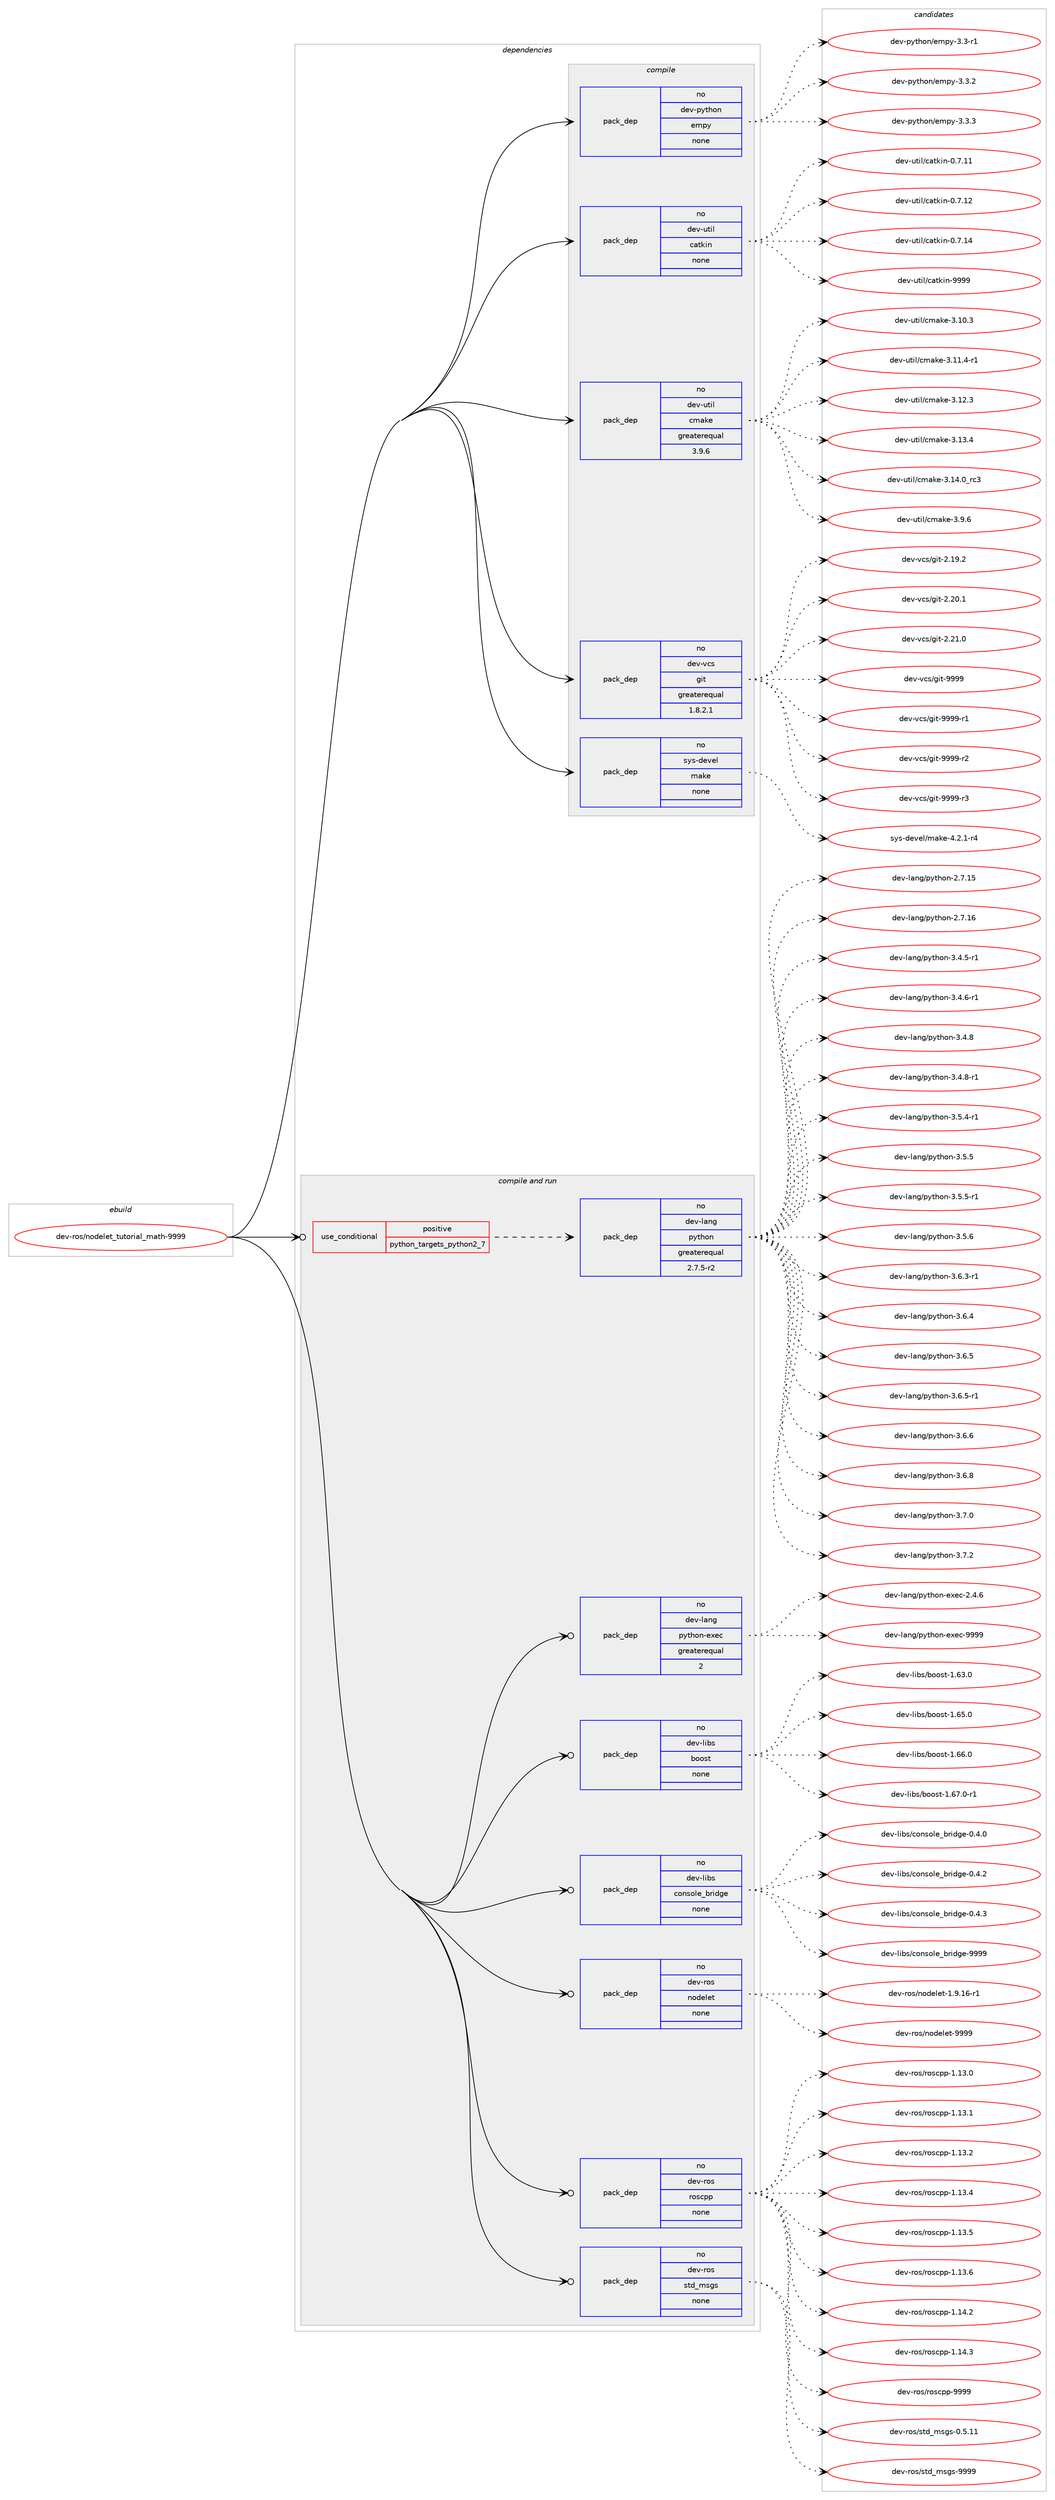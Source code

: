 digraph prolog {

# *************
# Graph options
# *************

newrank=true;
concentrate=true;
compound=true;
graph [rankdir=LR,fontname=Helvetica,fontsize=10,ranksep=1.5];#, ranksep=2.5, nodesep=0.2];
edge  [arrowhead=vee];
node  [fontname=Helvetica,fontsize=10];

# **********
# The ebuild
# **********

subgraph cluster_leftcol {
color=gray;
rank=same;
label=<<i>ebuild</i>>;
id [label="dev-ros/nodelet_tutorial_math-9999", color=red, width=4, href="../dev-ros/nodelet_tutorial_math-9999.svg"];
}

# ****************
# The dependencies
# ****************

subgraph cluster_midcol {
color=gray;
label=<<i>dependencies</i>>;
subgraph cluster_compile {
fillcolor="#eeeeee";
style=filled;
label=<<i>compile</i>>;
subgraph pack1048227 {
dependency1460826 [label=<<TABLE BORDER="0" CELLBORDER="1" CELLSPACING="0" CELLPADDING="4" WIDTH="220"><TR><TD ROWSPAN="6" CELLPADDING="30">pack_dep</TD></TR><TR><TD WIDTH="110">no</TD></TR><TR><TD>dev-python</TD></TR><TR><TD>empy</TD></TR><TR><TD>none</TD></TR><TR><TD></TD></TR></TABLE>>, shape=none, color=blue];
}
id:e -> dependency1460826:w [weight=20,style="solid",arrowhead="vee"];
subgraph pack1048228 {
dependency1460827 [label=<<TABLE BORDER="0" CELLBORDER="1" CELLSPACING="0" CELLPADDING="4" WIDTH="220"><TR><TD ROWSPAN="6" CELLPADDING="30">pack_dep</TD></TR><TR><TD WIDTH="110">no</TD></TR><TR><TD>dev-util</TD></TR><TR><TD>catkin</TD></TR><TR><TD>none</TD></TR><TR><TD></TD></TR></TABLE>>, shape=none, color=blue];
}
id:e -> dependency1460827:w [weight=20,style="solid",arrowhead="vee"];
subgraph pack1048229 {
dependency1460828 [label=<<TABLE BORDER="0" CELLBORDER="1" CELLSPACING="0" CELLPADDING="4" WIDTH="220"><TR><TD ROWSPAN="6" CELLPADDING="30">pack_dep</TD></TR><TR><TD WIDTH="110">no</TD></TR><TR><TD>dev-util</TD></TR><TR><TD>cmake</TD></TR><TR><TD>greaterequal</TD></TR><TR><TD>3.9.6</TD></TR></TABLE>>, shape=none, color=blue];
}
id:e -> dependency1460828:w [weight=20,style="solid",arrowhead="vee"];
subgraph pack1048230 {
dependency1460829 [label=<<TABLE BORDER="0" CELLBORDER="1" CELLSPACING="0" CELLPADDING="4" WIDTH="220"><TR><TD ROWSPAN="6" CELLPADDING="30">pack_dep</TD></TR><TR><TD WIDTH="110">no</TD></TR><TR><TD>dev-vcs</TD></TR><TR><TD>git</TD></TR><TR><TD>greaterequal</TD></TR><TR><TD>1.8.2.1</TD></TR></TABLE>>, shape=none, color=blue];
}
id:e -> dependency1460829:w [weight=20,style="solid",arrowhead="vee"];
subgraph pack1048231 {
dependency1460830 [label=<<TABLE BORDER="0" CELLBORDER="1" CELLSPACING="0" CELLPADDING="4" WIDTH="220"><TR><TD ROWSPAN="6" CELLPADDING="30">pack_dep</TD></TR><TR><TD WIDTH="110">no</TD></TR><TR><TD>sys-devel</TD></TR><TR><TD>make</TD></TR><TR><TD>none</TD></TR><TR><TD></TD></TR></TABLE>>, shape=none, color=blue];
}
id:e -> dependency1460830:w [weight=20,style="solid",arrowhead="vee"];
}
subgraph cluster_compileandrun {
fillcolor="#eeeeee";
style=filled;
label=<<i>compile and run</i>>;
subgraph cond389209 {
dependency1460831 [label=<<TABLE BORDER="0" CELLBORDER="1" CELLSPACING="0" CELLPADDING="4"><TR><TD ROWSPAN="3" CELLPADDING="10">use_conditional</TD></TR><TR><TD>positive</TD></TR><TR><TD>python_targets_python2_7</TD></TR></TABLE>>, shape=none, color=red];
subgraph pack1048232 {
dependency1460832 [label=<<TABLE BORDER="0" CELLBORDER="1" CELLSPACING="0" CELLPADDING="4" WIDTH="220"><TR><TD ROWSPAN="6" CELLPADDING="30">pack_dep</TD></TR><TR><TD WIDTH="110">no</TD></TR><TR><TD>dev-lang</TD></TR><TR><TD>python</TD></TR><TR><TD>greaterequal</TD></TR><TR><TD>2.7.5-r2</TD></TR></TABLE>>, shape=none, color=blue];
}
dependency1460831:e -> dependency1460832:w [weight=20,style="dashed",arrowhead="vee"];
}
id:e -> dependency1460831:w [weight=20,style="solid",arrowhead="odotvee"];
subgraph pack1048233 {
dependency1460833 [label=<<TABLE BORDER="0" CELLBORDER="1" CELLSPACING="0" CELLPADDING="4" WIDTH="220"><TR><TD ROWSPAN="6" CELLPADDING="30">pack_dep</TD></TR><TR><TD WIDTH="110">no</TD></TR><TR><TD>dev-lang</TD></TR><TR><TD>python-exec</TD></TR><TR><TD>greaterequal</TD></TR><TR><TD>2</TD></TR></TABLE>>, shape=none, color=blue];
}
id:e -> dependency1460833:w [weight=20,style="solid",arrowhead="odotvee"];
subgraph pack1048234 {
dependency1460834 [label=<<TABLE BORDER="0" CELLBORDER="1" CELLSPACING="0" CELLPADDING="4" WIDTH="220"><TR><TD ROWSPAN="6" CELLPADDING="30">pack_dep</TD></TR><TR><TD WIDTH="110">no</TD></TR><TR><TD>dev-libs</TD></TR><TR><TD>boost</TD></TR><TR><TD>none</TD></TR><TR><TD></TD></TR></TABLE>>, shape=none, color=blue];
}
id:e -> dependency1460834:w [weight=20,style="solid",arrowhead="odotvee"];
subgraph pack1048235 {
dependency1460835 [label=<<TABLE BORDER="0" CELLBORDER="1" CELLSPACING="0" CELLPADDING="4" WIDTH="220"><TR><TD ROWSPAN="6" CELLPADDING="30">pack_dep</TD></TR><TR><TD WIDTH="110">no</TD></TR><TR><TD>dev-libs</TD></TR><TR><TD>console_bridge</TD></TR><TR><TD>none</TD></TR><TR><TD></TD></TR></TABLE>>, shape=none, color=blue];
}
id:e -> dependency1460835:w [weight=20,style="solid",arrowhead="odotvee"];
subgraph pack1048236 {
dependency1460836 [label=<<TABLE BORDER="0" CELLBORDER="1" CELLSPACING="0" CELLPADDING="4" WIDTH="220"><TR><TD ROWSPAN="6" CELLPADDING="30">pack_dep</TD></TR><TR><TD WIDTH="110">no</TD></TR><TR><TD>dev-ros</TD></TR><TR><TD>nodelet</TD></TR><TR><TD>none</TD></TR><TR><TD></TD></TR></TABLE>>, shape=none, color=blue];
}
id:e -> dependency1460836:w [weight=20,style="solid",arrowhead="odotvee"];
subgraph pack1048237 {
dependency1460837 [label=<<TABLE BORDER="0" CELLBORDER="1" CELLSPACING="0" CELLPADDING="4" WIDTH="220"><TR><TD ROWSPAN="6" CELLPADDING="30">pack_dep</TD></TR><TR><TD WIDTH="110">no</TD></TR><TR><TD>dev-ros</TD></TR><TR><TD>roscpp</TD></TR><TR><TD>none</TD></TR><TR><TD></TD></TR></TABLE>>, shape=none, color=blue];
}
id:e -> dependency1460837:w [weight=20,style="solid",arrowhead="odotvee"];
subgraph pack1048238 {
dependency1460838 [label=<<TABLE BORDER="0" CELLBORDER="1" CELLSPACING="0" CELLPADDING="4" WIDTH="220"><TR><TD ROWSPAN="6" CELLPADDING="30">pack_dep</TD></TR><TR><TD WIDTH="110">no</TD></TR><TR><TD>dev-ros</TD></TR><TR><TD>std_msgs</TD></TR><TR><TD>none</TD></TR><TR><TD></TD></TR></TABLE>>, shape=none, color=blue];
}
id:e -> dependency1460838:w [weight=20,style="solid",arrowhead="odotvee"];
}
subgraph cluster_run {
fillcolor="#eeeeee";
style=filled;
label=<<i>run</i>>;
}
}

# **************
# The candidates
# **************

subgraph cluster_choices {
rank=same;
color=gray;
label=<<i>candidates</i>>;

subgraph choice1048227 {
color=black;
nodesep=1;
choice1001011184511212111610411111047101109112121455146514511449 [label="dev-python/empy-3.3-r1", color=red, width=4,href="../dev-python/empy-3.3-r1.svg"];
choice1001011184511212111610411111047101109112121455146514650 [label="dev-python/empy-3.3.2", color=red, width=4,href="../dev-python/empy-3.3.2.svg"];
choice1001011184511212111610411111047101109112121455146514651 [label="dev-python/empy-3.3.3", color=red, width=4,href="../dev-python/empy-3.3.3.svg"];
dependency1460826:e -> choice1001011184511212111610411111047101109112121455146514511449:w [style=dotted,weight="100"];
dependency1460826:e -> choice1001011184511212111610411111047101109112121455146514650:w [style=dotted,weight="100"];
dependency1460826:e -> choice1001011184511212111610411111047101109112121455146514651:w [style=dotted,weight="100"];
}
subgraph choice1048228 {
color=black;
nodesep=1;
choice1001011184511711610510847999711610710511045484655464949 [label="dev-util/catkin-0.7.11", color=red, width=4,href="../dev-util/catkin-0.7.11.svg"];
choice1001011184511711610510847999711610710511045484655464950 [label="dev-util/catkin-0.7.12", color=red, width=4,href="../dev-util/catkin-0.7.12.svg"];
choice1001011184511711610510847999711610710511045484655464952 [label="dev-util/catkin-0.7.14", color=red, width=4,href="../dev-util/catkin-0.7.14.svg"];
choice100101118451171161051084799971161071051104557575757 [label="dev-util/catkin-9999", color=red, width=4,href="../dev-util/catkin-9999.svg"];
dependency1460827:e -> choice1001011184511711610510847999711610710511045484655464949:w [style=dotted,weight="100"];
dependency1460827:e -> choice1001011184511711610510847999711610710511045484655464950:w [style=dotted,weight="100"];
dependency1460827:e -> choice1001011184511711610510847999711610710511045484655464952:w [style=dotted,weight="100"];
dependency1460827:e -> choice100101118451171161051084799971161071051104557575757:w [style=dotted,weight="100"];
}
subgraph choice1048229 {
color=black;
nodesep=1;
choice1001011184511711610510847991099710710145514649484651 [label="dev-util/cmake-3.10.3", color=red, width=4,href="../dev-util/cmake-3.10.3.svg"];
choice10010111845117116105108479910997107101455146494946524511449 [label="dev-util/cmake-3.11.4-r1", color=red, width=4,href="../dev-util/cmake-3.11.4-r1.svg"];
choice1001011184511711610510847991099710710145514649504651 [label="dev-util/cmake-3.12.3", color=red, width=4,href="../dev-util/cmake-3.12.3.svg"];
choice1001011184511711610510847991099710710145514649514652 [label="dev-util/cmake-3.13.4", color=red, width=4,href="../dev-util/cmake-3.13.4.svg"];
choice1001011184511711610510847991099710710145514649524648951149951 [label="dev-util/cmake-3.14.0_rc3", color=red, width=4,href="../dev-util/cmake-3.14.0_rc3.svg"];
choice10010111845117116105108479910997107101455146574654 [label="dev-util/cmake-3.9.6", color=red, width=4,href="../dev-util/cmake-3.9.6.svg"];
dependency1460828:e -> choice1001011184511711610510847991099710710145514649484651:w [style=dotted,weight="100"];
dependency1460828:e -> choice10010111845117116105108479910997107101455146494946524511449:w [style=dotted,weight="100"];
dependency1460828:e -> choice1001011184511711610510847991099710710145514649504651:w [style=dotted,weight="100"];
dependency1460828:e -> choice1001011184511711610510847991099710710145514649514652:w [style=dotted,weight="100"];
dependency1460828:e -> choice1001011184511711610510847991099710710145514649524648951149951:w [style=dotted,weight="100"];
dependency1460828:e -> choice10010111845117116105108479910997107101455146574654:w [style=dotted,weight="100"];
}
subgraph choice1048230 {
color=black;
nodesep=1;
choice10010111845118991154710310511645504649574650 [label="dev-vcs/git-2.19.2", color=red, width=4,href="../dev-vcs/git-2.19.2.svg"];
choice10010111845118991154710310511645504650484649 [label="dev-vcs/git-2.20.1", color=red, width=4,href="../dev-vcs/git-2.20.1.svg"];
choice10010111845118991154710310511645504650494648 [label="dev-vcs/git-2.21.0", color=red, width=4,href="../dev-vcs/git-2.21.0.svg"];
choice1001011184511899115471031051164557575757 [label="dev-vcs/git-9999", color=red, width=4,href="../dev-vcs/git-9999.svg"];
choice10010111845118991154710310511645575757574511449 [label="dev-vcs/git-9999-r1", color=red, width=4,href="../dev-vcs/git-9999-r1.svg"];
choice10010111845118991154710310511645575757574511450 [label="dev-vcs/git-9999-r2", color=red, width=4,href="../dev-vcs/git-9999-r2.svg"];
choice10010111845118991154710310511645575757574511451 [label="dev-vcs/git-9999-r3", color=red, width=4,href="../dev-vcs/git-9999-r3.svg"];
dependency1460829:e -> choice10010111845118991154710310511645504649574650:w [style=dotted,weight="100"];
dependency1460829:e -> choice10010111845118991154710310511645504650484649:w [style=dotted,weight="100"];
dependency1460829:e -> choice10010111845118991154710310511645504650494648:w [style=dotted,weight="100"];
dependency1460829:e -> choice1001011184511899115471031051164557575757:w [style=dotted,weight="100"];
dependency1460829:e -> choice10010111845118991154710310511645575757574511449:w [style=dotted,weight="100"];
dependency1460829:e -> choice10010111845118991154710310511645575757574511450:w [style=dotted,weight="100"];
dependency1460829:e -> choice10010111845118991154710310511645575757574511451:w [style=dotted,weight="100"];
}
subgraph choice1048231 {
color=black;
nodesep=1;
choice1151211154510010111810110847109971071014552465046494511452 [label="sys-devel/make-4.2.1-r4", color=red, width=4,href="../sys-devel/make-4.2.1-r4.svg"];
dependency1460830:e -> choice1151211154510010111810110847109971071014552465046494511452:w [style=dotted,weight="100"];
}
subgraph choice1048232 {
color=black;
nodesep=1;
choice10010111845108971101034711212111610411111045504655464953 [label="dev-lang/python-2.7.15", color=red, width=4,href="../dev-lang/python-2.7.15.svg"];
choice10010111845108971101034711212111610411111045504655464954 [label="dev-lang/python-2.7.16", color=red, width=4,href="../dev-lang/python-2.7.16.svg"];
choice1001011184510897110103471121211161041111104551465246534511449 [label="dev-lang/python-3.4.5-r1", color=red, width=4,href="../dev-lang/python-3.4.5-r1.svg"];
choice1001011184510897110103471121211161041111104551465246544511449 [label="dev-lang/python-3.4.6-r1", color=red, width=4,href="../dev-lang/python-3.4.6-r1.svg"];
choice100101118451089711010347112121116104111110455146524656 [label="dev-lang/python-3.4.8", color=red, width=4,href="../dev-lang/python-3.4.8.svg"];
choice1001011184510897110103471121211161041111104551465246564511449 [label="dev-lang/python-3.4.8-r1", color=red, width=4,href="../dev-lang/python-3.4.8-r1.svg"];
choice1001011184510897110103471121211161041111104551465346524511449 [label="dev-lang/python-3.5.4-r1", color=red, width=4,href="../dev-lang/python-3.5.4-r1.svg"];
choice100101118451089711010347112121116104111110455146534653 [label="dev-lang/python-3.5.5", color=red, width=4,href="../dev-lang/python-3.5.5.svg"];
choice1001011184510897110103471121211161041111104551465346534511449 [label="dev-lang/python-3.5.5-r1", color=red, width=4,href="../dev-lang/python-3.5.5-r1.svg"];
choice100101118451089711010347112121116104111110455146534654 [label="dev-lang/python-3.5.6", color=red, width=4,href="../dev-lang/python-3.5.6.svg"];
choice1001011184510897110103471121211161041111104551465446514511449 [label="dev-lang/python-3.6.3-r1", color=red, width=4,href="../dev-lang/python-3.6.3-r1.svg"];
choice100101118451089711010347112121116104111110455146544652 [label="dev-lang/python-3.6.4", color=red, width=4,href="../dev-lang/python-3.6.4.svg"];
choice100101118451089711010347112121116104111110455146544653 [label="dev-lang/python-3.6.5", color=red, width=4,href="../dev-lang/python-3.6.5.svg"];
choice1001011184510897110103471121211161041111104551465446534511449 [label="dev-lang/python-3.6.5-r1", color=red, width=4,href="../dev-lang/python-3.6.5-r1.svg"];
choice100101118451089711010347112121116104111110455146544654 [label="dev-lang/python-3.6.6", color=red, width=4,href="../dev-lang/python-3.6.6.svg"];
choice100101118451089711010347112121116104111110455146544656 [label="dev-lang/python-3.6.8", color=red, width=4,href="../dev-lang/python-3.6.8.svg"];
choice100101118451089711010347112121116104111110455146554648 [label="dev-lang/python-3.7.0", color=red, width=4,href="../dev-lang/python-3.7.0.svg"];
choice100101118451089711010347112121116104111110455146554650 [label="dev-lang/python-3.7.2", color=red, width=4,href="../dev-lang/python-3.7.2.svg"];
dependency1460832:e -> choice10010111845108971101034711212111610411111045504655464953:w [style=dotted,weight="100"];
dependency1460832:e -> choice10010111845108971101034711212111610411111045504655464954:w [style=dotted,weight="100"];
dependency1460832:e -> choice1001011184510897110103471121211161041111104551465246534511449:w [style=dotted,weight="100"];
dependency1460832:e -> choice1001011184510897110103471121211161041111104551465246544511449:w [style=dotted,weight="100"];
dependency1460832:e -> choice100101118451089711010347112121116104111110455146524656:w [style=dotted,weight="100"];
dependency1460832:e -> choice1001011184510897110103471121211161041111104551465246564511449:w [style=dotted,weight="100"];
dependency1460832:e -> choice1001011184510897110103471121211161041111104551465346524511449:w [style=dotted,weight="100"];
dependency1460832:e -> choice100101118451089711010347112121116104111110455146534653:w [style=dotted,weight="100"];
dependency1460832:e -> choice1001011184510897110103471121211161041111104551465346534511449:w [style=dotted,weight="100"];
dependency1460832:e -> choice100101118451089711010347112121116104111110455146534654:w [style=dotted,weight="100"];
dependency1460832:e -> choice1001011184510897110103471121211161041111104551465446514511449:w [style=dotted,weight="100"];
dependency1460832:e -> choice100101118451089711010347112121116104111110455146544652:w [style=dotted,weight="100"];
dependency1460832:e -> choice100101118451089711010347112121116104111110455146544653:w [style=dotted,weight="100"];
dependency1460832:e -> choice1001011184510897110103471121211161041111104551465446534511449:w [style=dotted,weight="100"];
dependency1460832:e -> choice100101118451089711010347112121116104111110455146544654:w [style=dotted,weight="100"];
dependency1460832:e -> choice100101118451089711010347112121116104111110455146544656:w [style=dotted,weight="100"];
dependency1460832:e -> choice100101118451089711010347112121116104111110455146554648:w [style=dotted,weight="100"];
dependency1460832:e -> choice100101118451089711010347112121116104111110455146554650:w [style=dotted,weight="100"];
}
subgraph choice1048233 {
color=black;
nodesep=1;
choice1001011184510897110103471121211161041111104510112010199455046524654 [label="dev-lang/python-exec-2.4.6", color=red, width=4,href="../dev-lang/python-exec-2.4.6.svg"];
choice10010111845108971101034711212111610411111045101120101994557575757 [label="dev-lang/python-exec-9999", color=red, width=4,href="../dev-lang/python-exec-9999.svg"];
dependency1460833:e -> choice1001011184510897110103471121211161041111104510112010199455046524654:w [style=dotted,weight="100"];
dependency1460833:e -> choice10010111845108971101034711212111610411111045101120101994557575757:w [style=dotted,weight="100"];
}
subgraph choice1048234 {
color=black;
nodesep=1;
choice1001011184510810598115479811111111511645494654514648 [label="dev-libs/boost-1.63.0", color=red, width=4,href="../dev-libs/boost-1.63.0.svg"];
choice1001011184510810598115479811111111511645494654534648 [label="dev-libs/boost-1.65.0", color=red, width=4,href="../dev-libs/boost-1.65.0.svg"];
choice1001011184510810598115479811111111511645494654544648 [label="dev-libs/boost-1.66.0", color=red, width=4,href="../dev-libs/boost-1.66.0.svg"];
choice10010111845108105981154798111111115116454946545546484511449 [label="dev-libs/boost-1.67.0-r1", color=red, width=4,href="../dev-libs/boost-1.67.0-r1.svg"];
dependency1460834:e -> choice1001011184510810598115479811111111511645494654514648:w [style=dotted,weight="100"];
dependency1460834:e -> choice1001011184510810598115479811111111511645494654534648:w [style=dotted,weight="100"];
dependency1460834:e -> choice1001011184510810598115479811111111511645494654544648:w [style=dotted,weight="100"];
dependency1460834:e -> choice10010111845108105981154798111111115116454946545546484511449:w [style=dotted,weight="100"];
}
subgraph choice1048235 {
color=black;
nodesep=1;
choice100101118451081059811547991111101151111081019598114105100103101454846524648 [label="dev-libs/console_bridge-0.4.0", color=red, width=4,href="../dev-libs/console_bridge-0.4.0.svg"];
choice100101118451081059811547991111101151111081019598114105100103101454846524650 [label="dev-libs/console_bridge-0.4.2", color=red, width=4,href="../dev-libs/console_bridge-0.4.2.svg"];
choice100101118451081059811547991111101151111081019598114105100103101454846524651 [label="dev-libs/console_bridge-0.4.3", color=red, width=4,href="../dev-libs/console_bridge-0.4.3.svg"];
choice1001011184510810598115479911111011511110810195981141051001031014557575757 [label="dev-libs/console_bridge-9999", color=red, width=4,href="../dev-libs/console_bridge-9999.svg"];
dependency1460835:e -> choice100101118451081059811547991111101151111081019598114105100103101454846524648:w [style=dotted,weight="100"];
dependency1460835:e -> choice100101118451081059811547991111101151111081019598114105100103101454846524650:w [style=dotted,weight="100"];
dependency1460835:e -> choice100101118451081059811547991111101151111081019598114105100103101454846524651:w [style=dotted,weight="100"];
dependency1460835:e -> choice1001011184510810598115479911111011511110810195981141051001031014557575757:w [style=dotted,weight="100"];
}
subgraph choice1048236 {
color=black;
nodesep=1;
choice1001011184511411111547110111100101108101116454946574649544511449 [label="dev-ros/nodelet-1.9.16-r1", color=red, width=4,href="../dev-ros/nodelet-1.9.16-r1.svg"];
choice10010111845114111115471101111001011081011164557575757 [label="dev-ros/nodelet-9999", color=red, width=4,href="../dev-ros/nodelet-9999.svg"];
dependency1460836:e -> choice1001011184511411111547110111100101108101116454946574649544511449:w [style=dotted,weight="100"];
dependency1460836:e -> choice10010111845114111115471101111001011081011164557575757:w [style=dotted,weight="100"];
}
subgraph choice1048237 {
color=black;
nodesep=1;
choice10010111845114111115471141111159911211245494649514648 [label="dev-ros/roscpp-1.13.0", color=red, width=4,href="../dev-ros/roscpp-1.13.0.svg"];
choice10010111845114111115471141111159911211245494649514649 [label="dev-ros/roscpp-1.13.1", color=red, width=4,href="../dev-ros/roscpp-1.13.1.svg"];
choice10010111845114111115471141111159911211245494649514650 [label="dev-ros/roscpp-1.13.2", color=red, width=4,href="../dev-ros/roscpp-1.13.2.svg"];
choice10010111845114111115471141111159911211245494649514652 [label="dev-ros/roscpp-1.13.4", color=red, width=4,href="../dev-ros/roscpp-1.13.4.svg"];
choice10010111845114111115471141111159911211245494649514653 [label="dev-ros/roscpp-1.13.5", color=red, width=4,href="../dev-ros/roscpp-1.13.5.svg"];
choice10010111845114111115471141111159911211245494649514654 [label="dev-ros/roscpp-1.13.6", color=red, width=4,href="../dev-ros/roscpp-1.13.6.svg"];
choice10010111845114111115471141111159911211245494649524650 [label="dev-ros/roscpp-1.14.2", color=red, width=4,href="../dev-ros/roscpp-1.14.2.svg"];
choice10010111845114111115471141111159911211245494649524651 [label="dev-ros/roscpp-1.14.3", color=red, width=4,href="../dev-ros/roscpp-1.14.3.svg"];
choice1001011184511411111547114111115991121124557575757 [label="dev-ros/roscpp-9999", color=red, width=4,href="../dev-ros/roscpp-9999.svg"];
dependency1460837:e -> choice10010111845114111115471141111159911211245494649514648:w [style=dotted,weight="100"];
dependency1460837:e -> choice10010111845114111115471141111159911211245494649514649:w [style=dotted,weight="100"];
dependency1460837:e -> choice10010111845114111115471141111159911211245494649514650:w [style=dotted,weight="100"];
dependency1460837:e -> choice10010111845114111115471141111159911211245494649514652:w [style=dotted,weight="100"];
dependency1460837:e -> choice10010111845114111115471141111159911211245494649514653:w [style=dotted,weight="100"];
dependency1460837:e -> choice10010111845114111115471141111159911211245494649514654:w [style=dotted,weight="100"];
dependency1460837:e -> choice10010111845114111115471141111159911211245494649524650:w [style=dotted,weight="100"];
dependency1460837:e -> choice10010111845114111115471141111159911211245494649524651:w [style=dotted,weight="100"];
dependency1460837:e -> choice1001011184511411111547114111115991121124557575757:w [style=dotted,weight="100"];
}
subgraph choice1048238 {
color=black;
nodesep=1;
choice10010111845114111115471151161009510911510311545484653464949 [label="dev-ros/std_msgs-0.5.11", color=red, width=4,href="../dev-ros/std_msgs-0.5.11.svg"];
choice1001011184511411111547115116100951091151031154557575757 [label="dev-ros/std_msgs-9999", color=red, width=4,href="../dev-ros/std_msgs-9999.svg"];
dependency1460838:e -> choice10010111845114111115471151161009510911510311545484653464949:w [style=dotted,weight="100"];
dependency1460838:e -> choice1001011184511411111547115116100951091151031154557575757:w [style=dotted,weight="100"];
}
}

}
